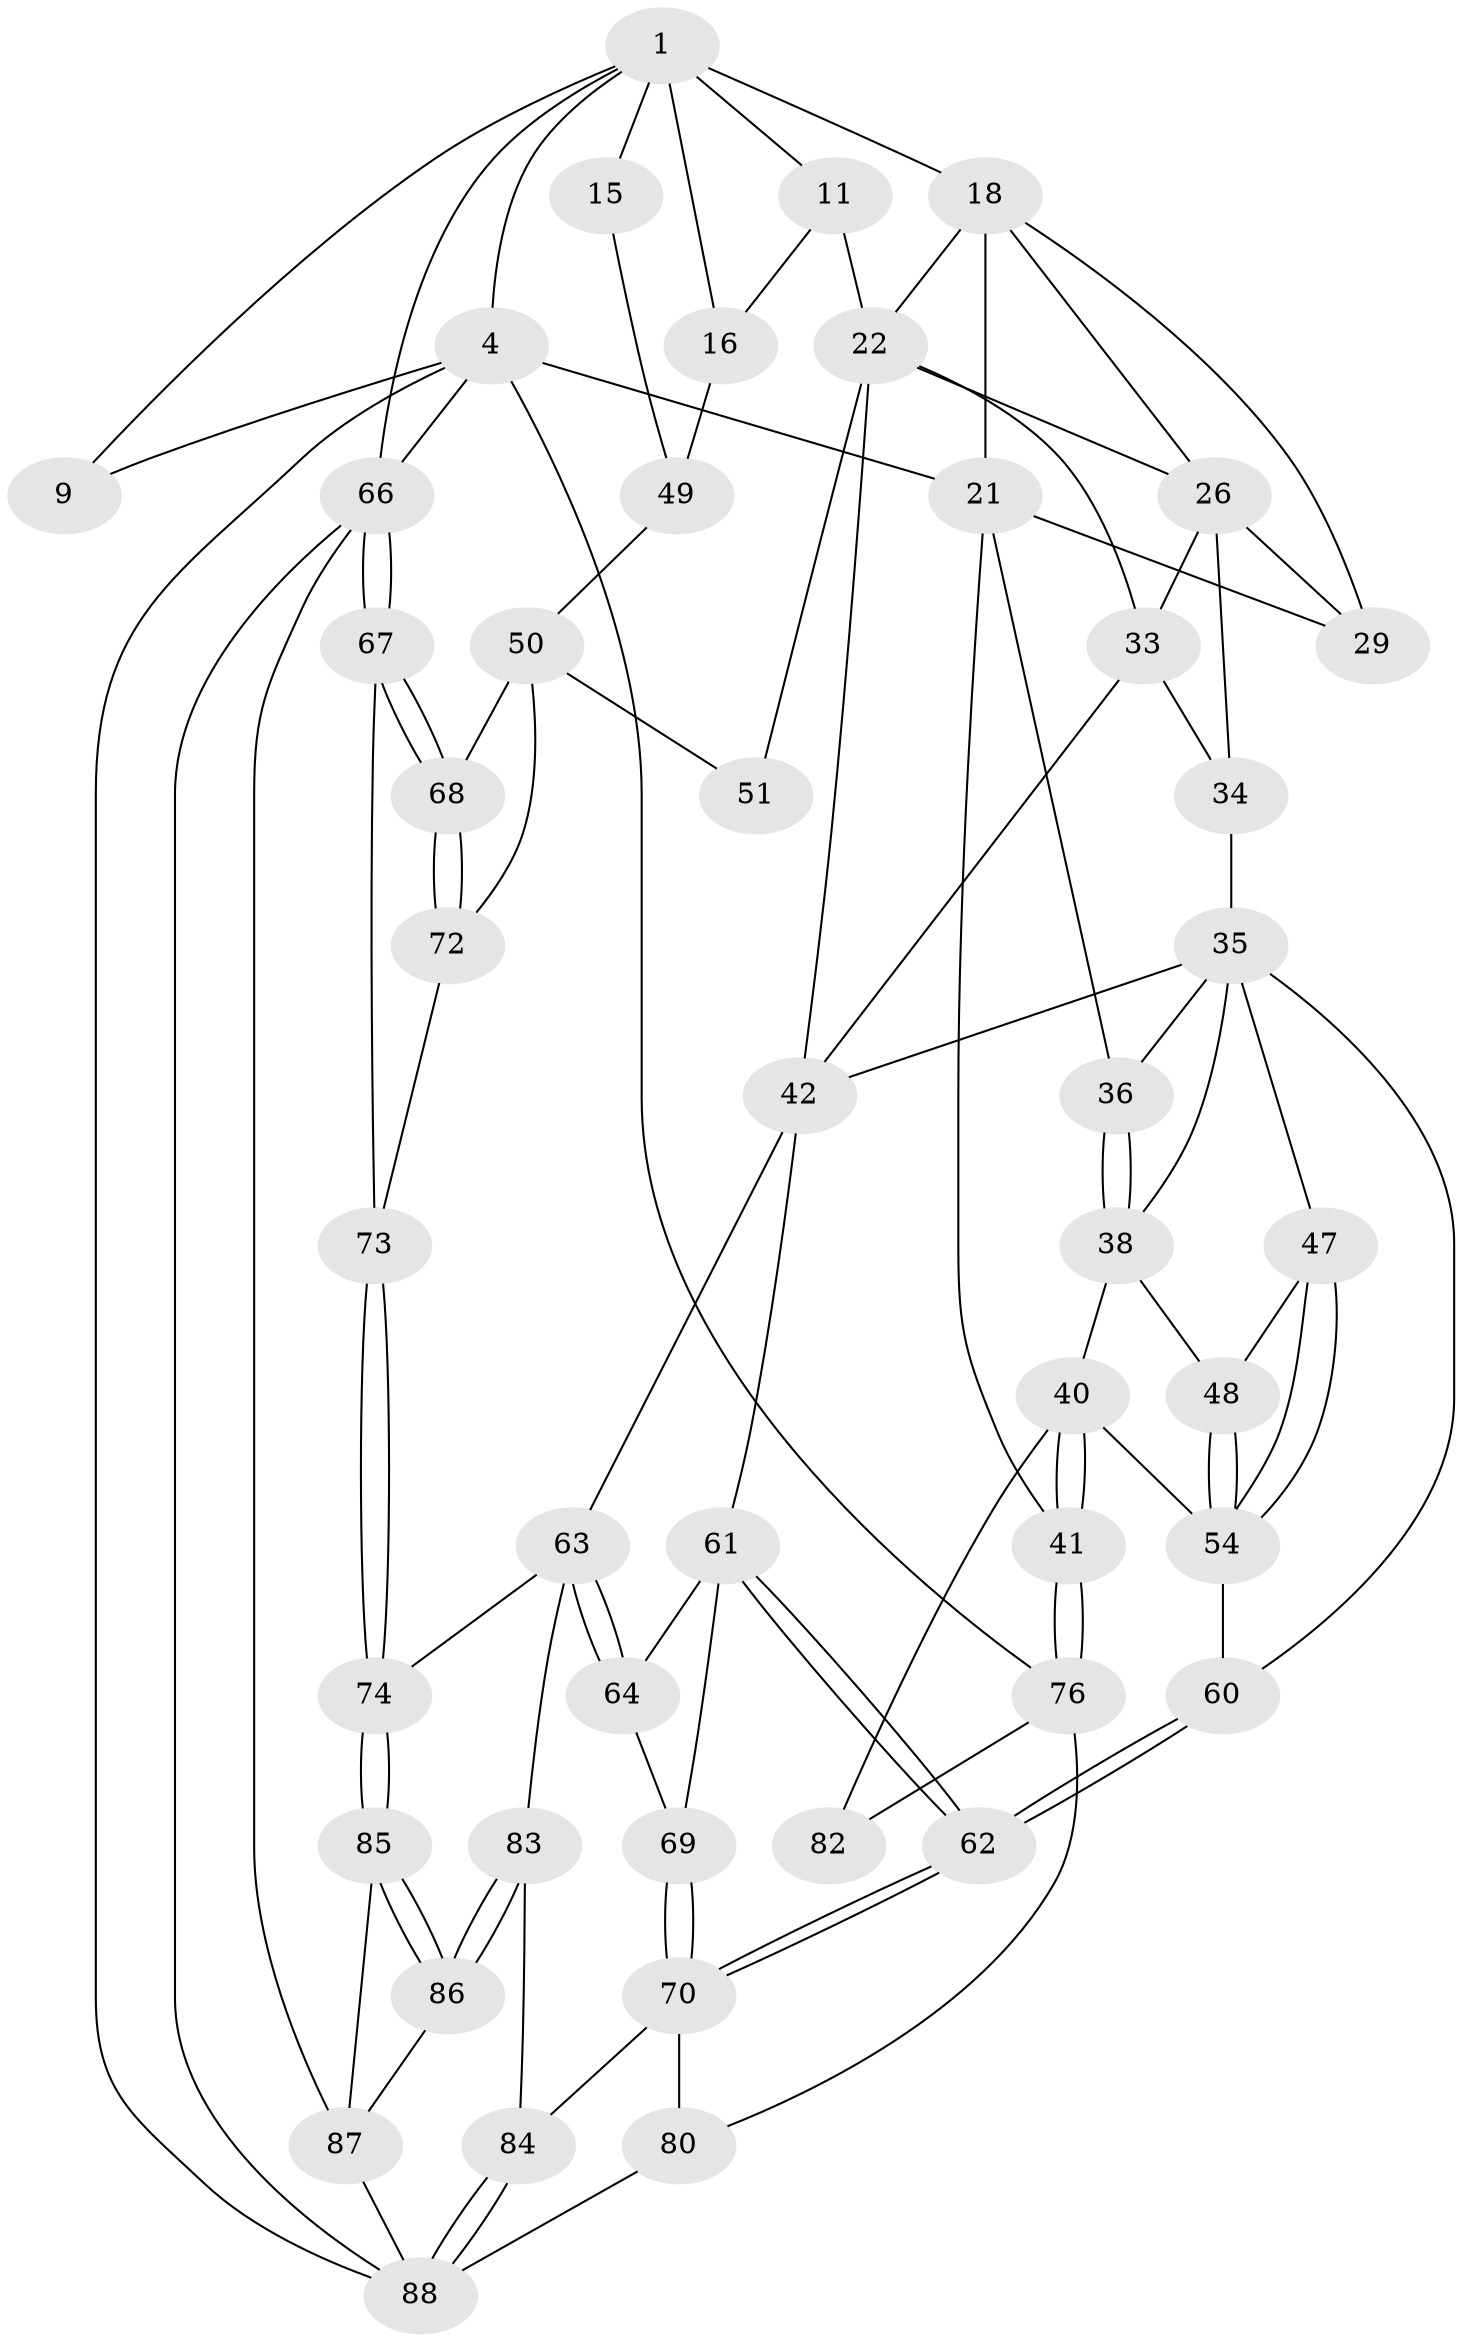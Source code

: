 // original degree distribution, {3: 0.02127659574468085, 4: 0.26595744680851063, 6: 0.24468085106382978, 5: 0.46808510638297873}
// Generated by graph-tools (version 1.1) at 2025/17/03/09/25 04:17:23]
// undirected, 47 vertices, 104 edges
graph export_dot {
graph [start="1"]
  node [color=gray90,style=filled];
  1 [pos="+0.6252659955365546+0",super="+7+2"];
  4 [pos="+0+0",super="+78+5"];
  9 [pos="+0.38337445667823855+0.13470413636690035"];
  11 [pos="+0.6202145769104473+0.22952994611981617",super="+17"];
  15 [pos="+1+0.047181473984597724"];
  16 [pos="+0.7378847717033112+0.3373818274649201",super="+30"];
  18 [pos="+0.47704658098213076+0.1902554095162702",super="+19"];
  21 [pos="+0.26670458953186377+0.19543531175300494",super="+24"];
  22 [pos="+0.6219736518277924+0.3634215673554308",super="+32+23"];
  26 [pos="+0.4388894649741724+0.3125800590722472",super="+27"];
  29 [pos="+0.3741450424420568+0.3068563659407134"];
  33 [pos="+0.5493029274070402+0.397474454968501",super="+37"];
  34 [pos="+0.3881477308765921+0.3813177638940976"];
  35 [pos="+0.3013237372786877+0.3889099964757766",super="+44"];
  36 [pos="+0.2695623787509427+0.3676177166830462"];
  38 [pos="+0.2161657013651474+0.4047792416511367",super="+39"];
  40 [pos="+0+0.4763577981766221",super="+56"];
  41 [pos="+0+0.4567069080163143"];
  42 [pos="+0.4537163934750995+0.49463320547824347",super="+43+57"];
  47 [pos="+0.28674465060808224+0.5304655303695897"];
  48 [pos="+0.24292165293247905+0.49821835102119705"];
  49 [pos="+0.8127772670319869+0.3923513386515307",super="+53"];
  50 [pos="+0.8187624435848648+0.4465254012374885",super="+58"];
  51 [pos="+0.7911212274959214+0.5700877210746338"];
  54 [pos="+0.1676965638537493+0.561534846657385",super="+55"];
  60 [pos="+0.2702556932124172+0.7231765285006398"];
  61 [pos="+0.4112847740941627+0.5583127390739495",super="+65"];
  62 [pos="+0.2788694146877856+0.7336578168473562"];
  63 [pos="+0.595985124211847+0.7094181646510711",super="+75"];
  64 [pos="+0.5245269916596917+0.6818067495548701"];
  66 [pos="+1+1",super="+92"];
  67 [pos="+1+1",super="+91"];
  68 [pos="+1+0.8446158630960394"];
  69 [pos="+0.38206080507244905+0.7028815765973816"];
  70 [pos="+0.2799334753499973+0.7369669744874056",super="+79"];
  72 [pos="+0.7892880404469083+0.7665911045006729"];
  73 [pos="+0.7887367607601995+0.7670344950394727"];
  74 [pos="+0.7070884278533903+0.7971904775627562"];
  76 [pos="+0+0.5512465461856154",super="+77"];
  80 [pos="+0.17820239655026612+0.8954741783414287"];
  82 [pos="+0.09240529405660733+0.8380519784228293"];
  83 [pos="+0.4252161199973263+0.8015365334777105"];
  84 [pos="+0.34926135041392237+0.8028685341113077"];
  85 [pos="+0.677790828900235+0.8676938007891937"];
  86 [pos="+0.49458626626262736+0.887492820527696"];
  87 [pos="+0.42542576643684366+0.9592012495841581",super="+94"];
  88 [pos="+0.41874380966459523+0.9631142701081764",super="+89"];
  1 -- 18;
  1 -- 11 [weight=2];
  1 -- 9;
  1 -- 16 [weight=2];
  1 -- 66;
  1 -- 4;
  1 -- 15 [weight=2];
  4 -- 66;
  4 -- 88;
  4 -- 21 [weight=2];
  4 -- 76;
  4 -- 9 [weight=2];
  11 -- 16;
  11 -- 22;
  15 -- 49;
  16 -- 49;
  18 -- 21;
  18 -- 26;
  18 -- 29;
  18 -- 22;
  21 -- 36;
  21 -- 41;
  21 -- 29;
  22 -- 33;
  22 -- 42;
  22 -- 51;
  22 -- 26;
  26 -- 33;
  26 -- 34;
  26 -- 29;
  33 -- 34;
  33 -- 42;
  34 -- 35;
  35 -- 36;
  35 -- 38;
  35 -- 42;
  35 -- 60;
  35 -- 47;
  36 -- 38;
  36 -- 38;
  38 -- 40;
  38 -- 48;
  40 -- 41;
  40 -- 41;
  40 -- 82;
  40 -- 54;
  41 -- 76;
  41 -- 76;
  42 -- 61;
  42 -- 63;
  47 -- 48;
  47 -- 54;
  47 -- 54;
  48 -- 54;
  48 -- 54;
  49 -- 50 [weight=2];
  50 -- 51 [weight=2];
  50 -- 68;
  50 -- 72;
  54 -- 60;
  60 -- 62;
  60 -- 62;
  61 -- 62;
  61 -- 62;
  61 -- 64;
  61 -- 69;
  62 -- 70;
  62 -- 70;
  63 -- 64;
  63 -- 64;
  63 -- 74;
  63 -- 83;
  64 -- 69;
  66 -- 67 [weight=2];
  66 -- 67;
  66 -- 88;
  66 -- 87;
  67 -- 68;
  67 -- 68;
  67 -- 73;
  68 -- 72;
  68 -- 72;
  69 -- 70;
  69 -- 70;
  70 -- 80;
  70 -- 84;
  72 -- 73;
  73 -- 74;
  73 -- 74;
  74 -- 85;
  74 -- 85;
  76 -- 82 [weight=2];
  76 -- 80;
  80 -- 88;
  83 -- 84;
  83 -- 86;
  83 -- 86;
  84 -- 88;
  84 -- 88;
  85 -- 86;
  85 -- 86;
  85 -- 87;
  86 -- 87;
  87 -- 88;
}
